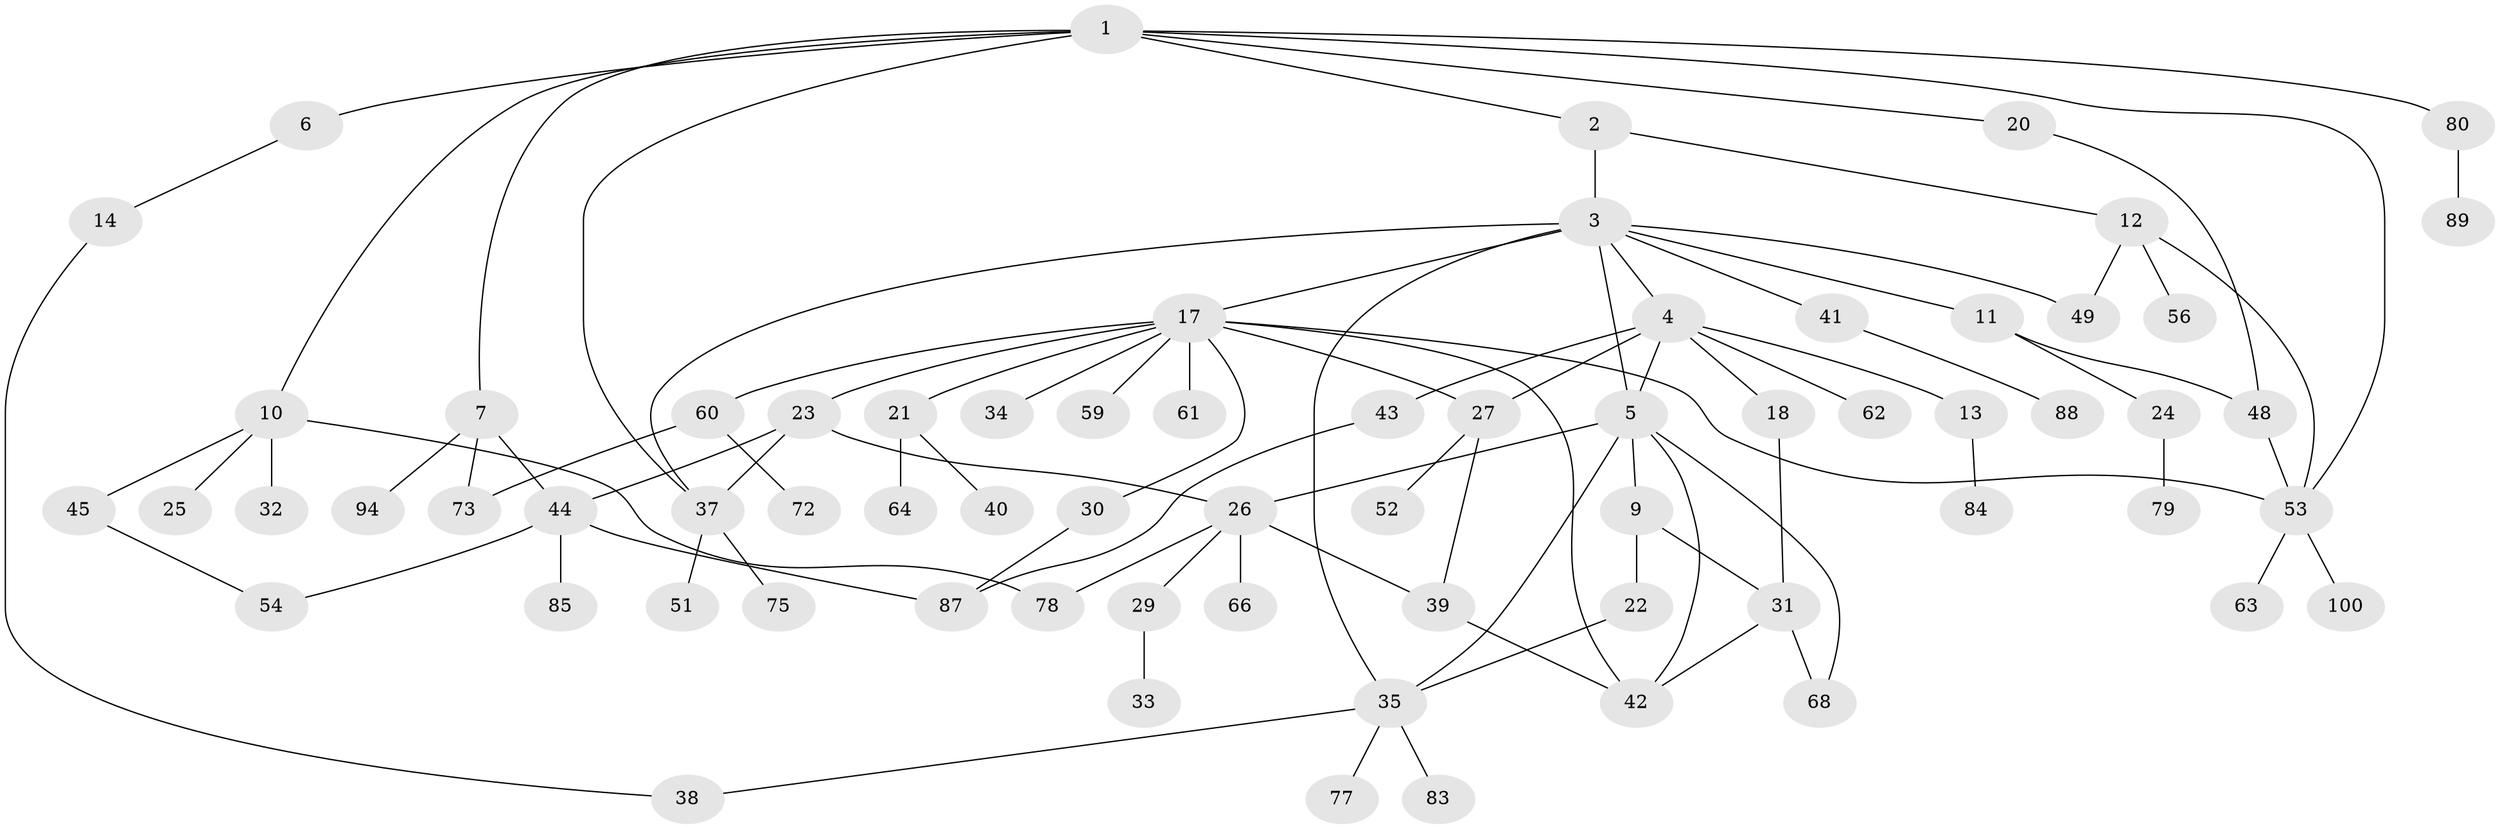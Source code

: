 // original degree distribution, {9: 0.01, 3: 0.19, 7: 0.02, 6: 0.04, 2: 0.3, 5: 0.03, 4: 0.1, 1: 0.31}
// Generated by graph-tools (version 1.1) at 2025/38/02/21/25 10:38:52]
// undirected, 69 vertices, 93 edges
graph export_dot {
graph [start="1"]
  node [color=gray90,style=filled];
  1 [super="+16"];
  2;
  3 [super="+8"];
  4 [super="+15"];
  5 [super="+55"];
  6;
  7 [super="+46"];
  9;
  10 [super="+19"];
  11;
  12;
  13;
  14 [super="+67"];
  17 [super="+28"];
  18;
  20;
  21 [super="+92"];
  22 [super="+81"];
  23 [super="+71"];
  24;
  25 [super="+69"];
  26 [super="+36"];
  27 [super="+58"];
  29;
  30;
  31 [super="+47"];
  32 [super="+91"];
  33 [super="+76"];
  34;
  35;
  37 [super="+70"];
  38 [super="+98"];
  39 [super="+65"];
  40;
  41;
  42 [super="+57"];
  43 [super="+50"];
  44 [super="+74"];
  45;
  48 [super="+86"];
  49 [super="+82"];
  51;
  52;
  53 [super="+99"];
  54;
  56;
  59;
  60;
  61 [super="+97"];
  62;
  63 [super="+90"];
  64;
  66;
  68;
  72;
  73;
  75;
  77;
  78;
  79 [super="+93"];
  80;
  83;
  84;
  85;
  87 [super="+95"];
  88 [super="+96"];
  89;
  94;
  100;
  1 -- 2;
  1 -- 6;
  1 -- 7;
  1 -- 10;
  1 -- 20;
  1 -- 80;
  1 -- 53;
  1 -- 37;
  2 -- 3;
  2 -- 12;
  3 -- 4;
  3 -- 5;
  3 -- 11;
  3 -- 41;
  3 -- 35;
  3 -- 17;
  3 -- 37 [weight=2];
  3 -- 49;
  4 -- 13;
  4 -- 18;
  4 -- 43;
  4 -- 62;
  4 -- 27;
  4 -- 5;
  5 -- 9;
  5 -- 42;
  5 -- 68;
  5 -- 26;
  5 -- 35;
  6 -- 14;
  7 -- 44;
  7 -- 73;
  7 -- 94;
  9 -- 22;
  9 -- 31;
  10 -- 25;
  10 -- 78;
  10 -- 32;
  10 -- 45;
  11 -- 24;
  11 -- 48;
  12 -- 49;
  12 -- 53;
  12 -- 56;
  13 -- 84;
  14 -- 38;
  17 -- 21;
  17 -- 23;
  17 -- 27;
  17 -- 30;
  17 -- 59;
  17 -- 34;
  17 -- 53;
  17 -- 42;
  17 -- 60;
  17 -- 61;
  18 -- 31;
  20 -- 48;
  21 -- 40;
  21 -- 64;
  22 -- 35;
  23 -- 26;
  23 -- 44;
  23 -- 37;
  24 -- 79;
  26 -- 29;
  26 -- 66;
  26 -- 78;
  26 -- 39;
  27 -- 52;
  27 -- 39;
  29 -- 33;
  30 -- 87;
  31 -- 68;
  31 -- 42;
  35 -- 77;
  35 -- 83;
  35 -- 38;
  37 -- 51;
  37 -- 75;
  39 -- 42;
  41 -- 88;
  43 -- 87;
  44 -- 85;
  44 -- 54;
  44 -- 87;
  45 -- 54;
  48 -- 53;
  53 -- 63;
  53 -- 100;
  60 -- 72;
  60 -- 73;
  80 -- 89;
}
